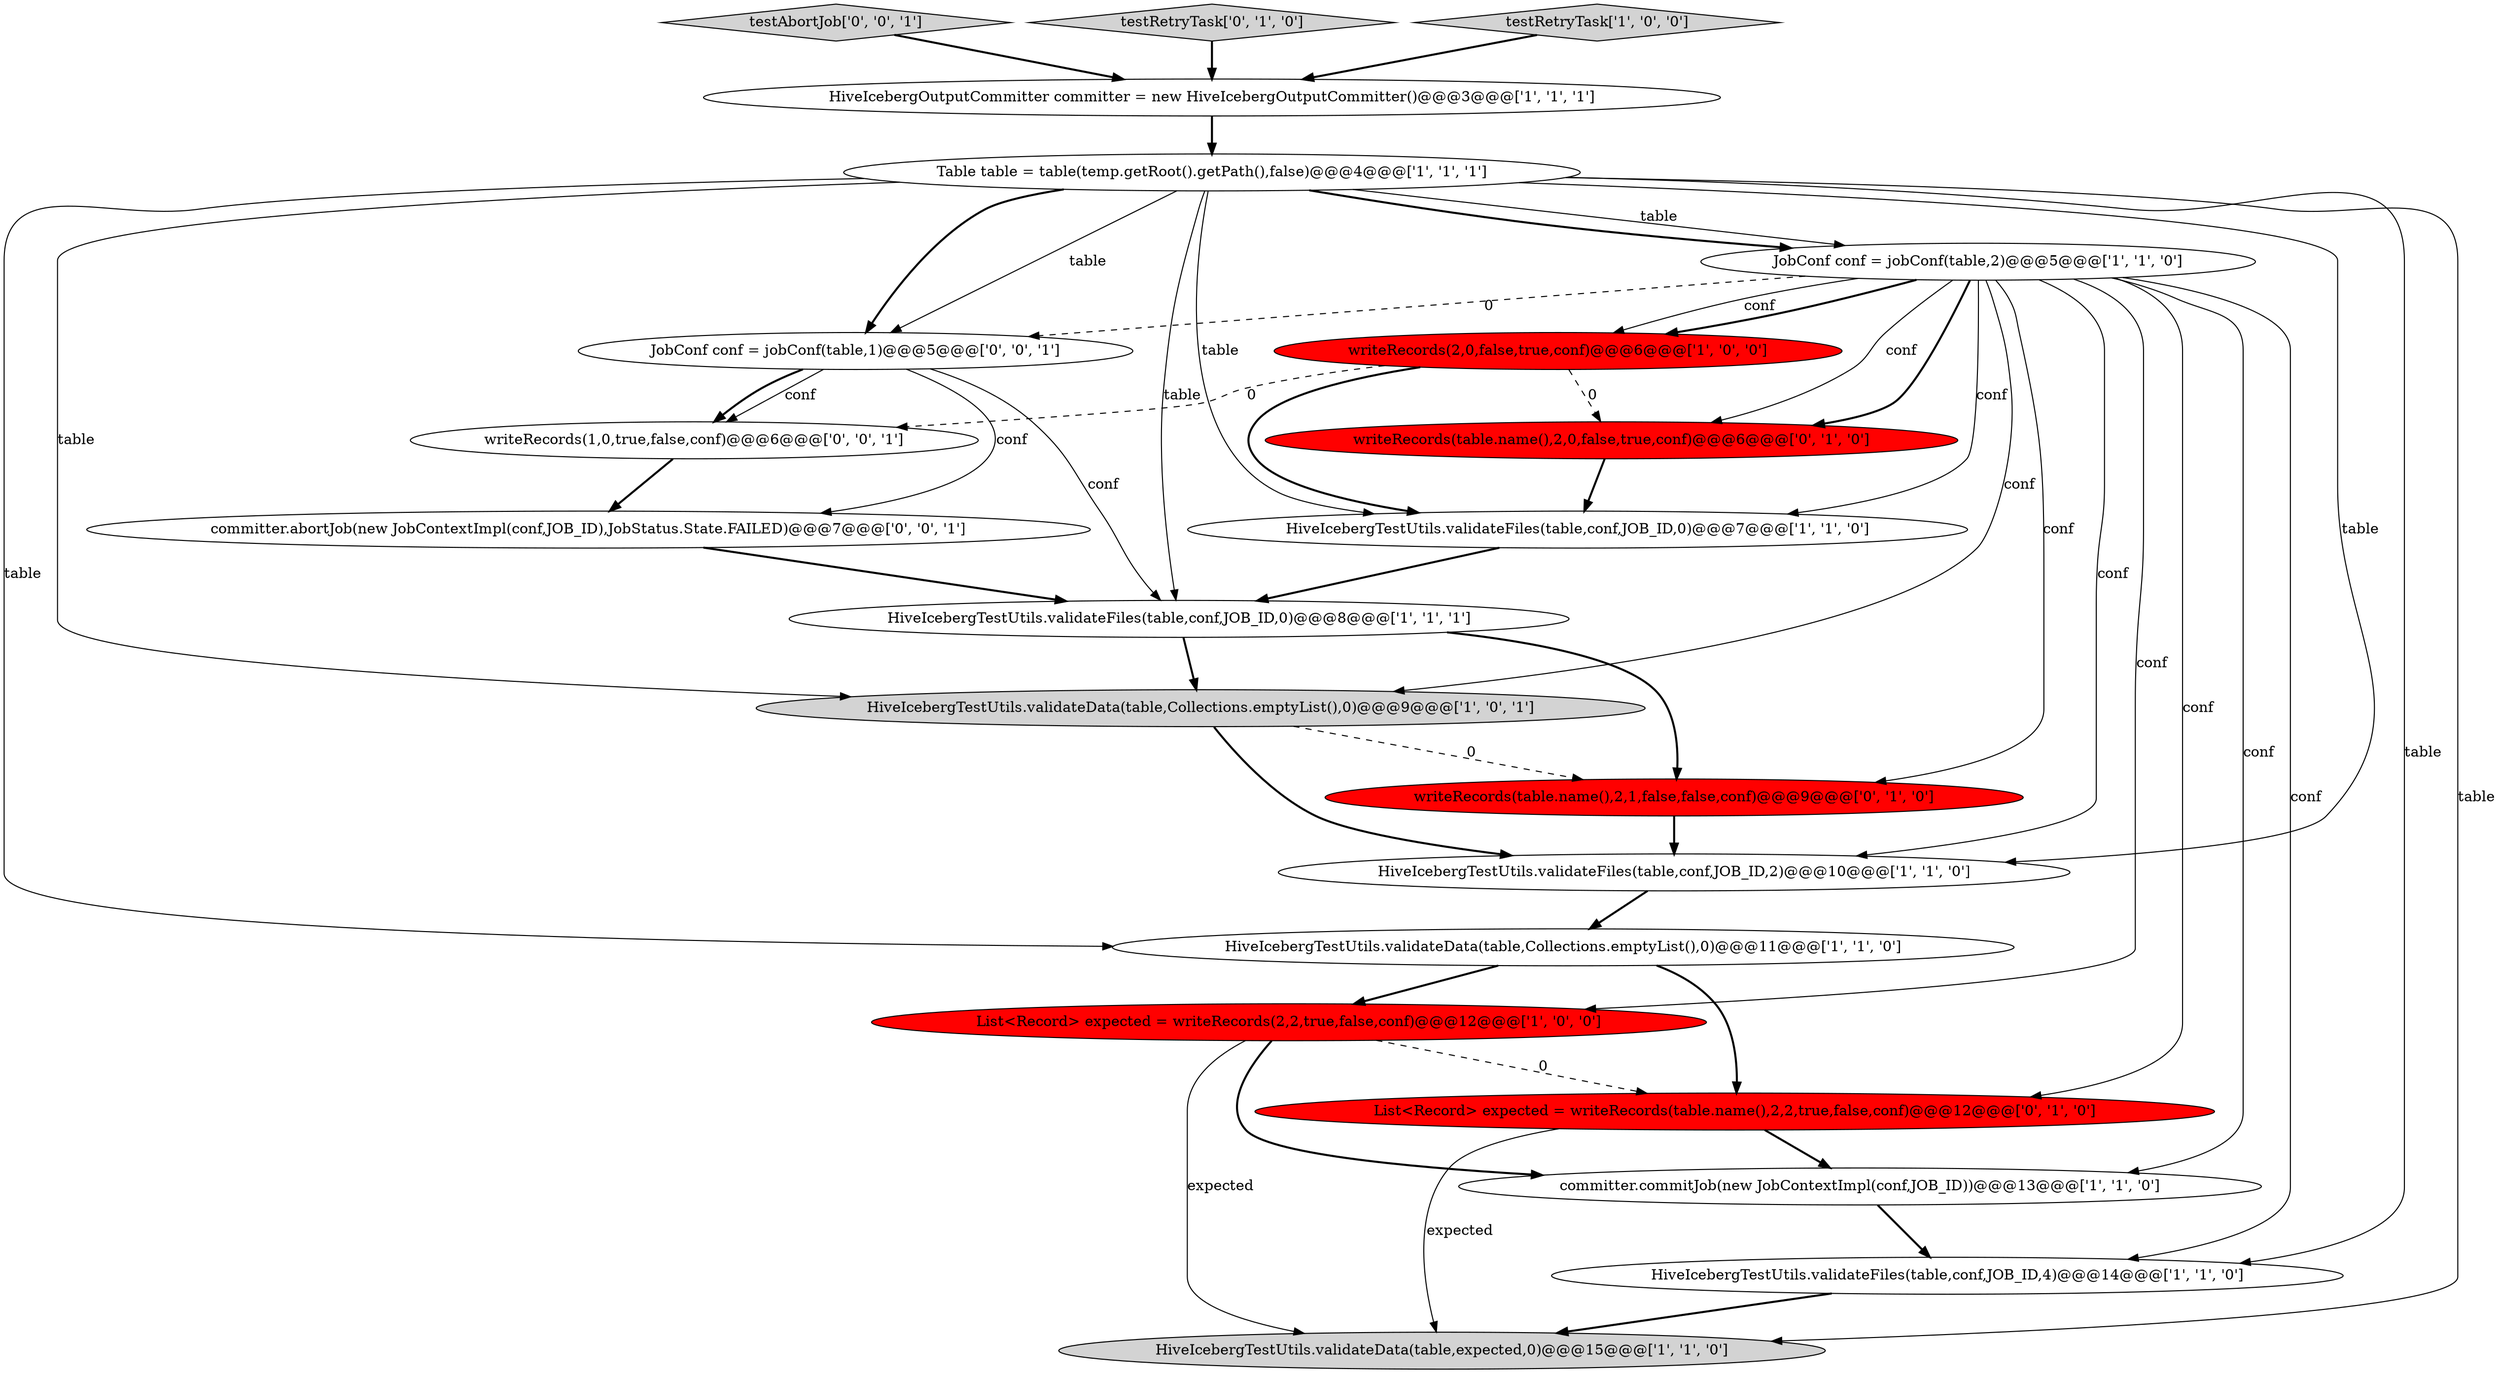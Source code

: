 digraph {
1 [style = filled, label = "List<Record> expected = writeRecords(2,2,true,false,conf)@@@12@@@['1', '0', '0']", fillcolor = red, shape = ellipse image = "AAA1AAABBB1BBB"];
13 [style = filled, label = "HiveIcebergTestUtils.validateFiles(table,conf,JOB_ID,4)@@@14@@@['1', '1', '0']", fillcolor = white, shape = ellipse image = "AAA0AAABBB1BBB"];
4 [style = filled, label = "writeRecords(2,0,false,true,conf)@@@6@@@['1', '0', '0']", fillcolor = red, shape = ellipse image = "AAA1AAABBB1BBB"];
5 [style = filled, label = "HiveIcebergTestUtils.validateData(table,Collections.emptyList(),0)@@@9@@@['1', '0', '1']", fillcolor = lightgray, shape = ellipse image = "AAA0AAABBB1BBB"];
3 [style = filled, label = "HiveIcebergTestUtils.validateData(table,Collections.emptyList(),0)@@@11@@@['1', '1', '0']", fillcolor = white, shape = ellipse image = "AAA0AAABBB1BBB"];
21 [style = filled, label = "JobConf conf = jobConf(table,1)@@@5@@@['0', '0', '1']", fillcolor = white, shape = ellipse image = "AAA0AAABBB3BBB"];
18 [style = filled, label = "testAbortJob['0', '0', '1']", fillcolor = lightgray, shape = diamond image = "AAA0AAABBB3BBB"];
14 [style = filled, label = "writeRecords(table.name(),2,0,false,true,conf)@@@6@@@['0', '1', '0']", fillcolor = red, shape = ellipse image = "AAA1AAABBB2BBB"];
12 [style = filled, label = "HiveIcebergTestUtils.validateData(table,expected,0)@@@15@@@['1', '1', '0']", fillcolor = lightgray, shape = ellipse image = "AAA0AAABBB1BBB"];
6 [style = filled, label = "Table table = table(temp.getRoot().getPath(),false)@@@4@@@['1', '1', '1']", fillcolor = white, shape = ellipse image = "AAA0AAABBB1BBB"];
19 [style = filled, label = "committer.abortJob(new JobContextImpl(conf,JOB_ID),JobStatus.State.FAILED)@@@7@@@['0', '0', '1']", fillcolor = white, shape = ellipse image = "AAA0AAABBB3BBB"];
20 [style = filled, label = "writeRecords(1,0,true,false,conf)@@@6@@@['0', '0', '1']", fillcolor = white, shape = ellipse image = "AAA0AAABBB3BBB"];
11 [style = filled, label = "HiveIcebergTestUtils.validateFiles(table,conf,JOB_ID,0)@@@8@@@['1', '1', '1']", fillcolor = white, shape = ellipse image = "AAA0AAABBB1BBB"];
17 [style = filled, label = "testRetryTask['0', '1', '0']", fillcolor = lightgray, shape = diamond image = "AAA0AAABBB2BBB"];
15 [style = filled, label = "writeRecords(table.name(),2,1,false,false,conf)@@@9@@@['0', '1', '0']", fillcolor = red, shape = ellipse image = "AAA1AAABBB2BBB"];
7 [style = filled, label = "committer.commitJob(new JobContextImpl(conf,JOB_ID))@@@13@@@['1', '1', '0']", fillcolor = white, shape = ellipse image = "AAA0AAABBB1BBB"];
0 [style = filled, label = "HiveIcebergTestUtils.validateFiles(table,conf,JOB_ID,0)@@@7@@@['1', '1', '0']", fillcolor = white, shape = ellipse image = "AAA0AAABBB1BBB"];
8 [style = filled, label = "HiveIcebergTestUtils.validateFiles(table,conf,JOB_ID,2)@@@10@@@['1', '1', '0']", fillcolor = white, shape = ellipse image = "AAA0AAABBB1BBB"];
2 [style = filled, label = "HiveIcebergOutputCommitter committer = new HiveIcebergOutputCommitter()@@@3@@@['1', '1', '1']", fillcolor = white, shape = ellipse image = "AAA0AAABBB1BBB"];
10 [style = filled, label = "JobConf conf = jobConf(table,2)@@@5@@@['1', '1', '0']", fillcolor = white, shape = ellipse image = "AAA0AAABBB1BBB"];
16 [style = filled, label = "List<Record> expected = writeRecords(table.name(),2,2,true,false,conf)@@@12@@@['0', '1', '0']", fillcolor = red, shape = ellipse image = "AAA1AAABBB2BBB"];
9 [style = filled, label = "testRetryTask['1', '0', '0']", fillcolor = lightgray, shape = diamond image = "AAA0AAABBB1BBB"];
7->13 [style = bold, label=""];
5->8 [style = bold, label=""];
6->10 [style = solid, label="table"];
1->12 [style = solid, label="expected"];
10->21 [style = dashed, label="0"];
3->1 [style = bold, label=""];
6->5 [style = solid, label="table"];
10->14 [style = bold, label=""];
9->2 [style = bold, label=""];
10->4 [style = solid, label="conf"];
2->6 [style = bold, label=""];
6->21 [style = bold, label=""];
10->1 [style = solid, label="conf"];
6->13 [style = solid, label="table"];
8->3 [style = bold, label=""];
16->7 [style = bold, label=""];
10->16 [style = solid, label="conf"];
0->11 [style = bold, label=""];
10->15 [style = solid, label="conf"];
19->11 [style = bold, label=""];
3->16 [style = bold, label=""];
18->2 [style = bold, label=""];
21->11 [style = solid, label="conf"];
6->0 [style = solid, label="table"];
1->7 [style = bold, label=""];
10->13 [style = solid, label="conf"];
11->15 [style = bold, label=""];
21->20 [style = solid, label="conf"];
4->0 [style = bold, label=""];
6->11 [style = solid, label="table"];
6->21 [style = solid, label="table"];
10->8 [style = solid, label="conf"];
11->5 [style = bold, label=""];
6->3 [style = solid, label="table"];
13->12 [style = bold, label=""];
21->20 [style = bold, label=""];
6->8 [style = solid, label="table"];
14->0 [style = bold, label=""];
17->2 [style = bold, label=""];
4->20 [style = dashed, label="0"];
10->5 [style = solid, label="conf"];
1->16 [style = dashed, label="0"];
6->10 [style = bold, label=""];
10->7 [style = solid, label="conf"];
10->4 [style = bold, label=""];
4->14 [style = dashed, label="0"];
16->12 [style = solid, label="expected"];
20->19 [style = bold, label=""];
5->15 [style = dashed, label="0"];
10->0 [style = solid, label="conf"];
15->8 [style = bold, label=""];
6->12 [style = solid, label="table"];
21->19 [style = solid, label="conf"];
10->14 [style = solid, label="conf"];
}
